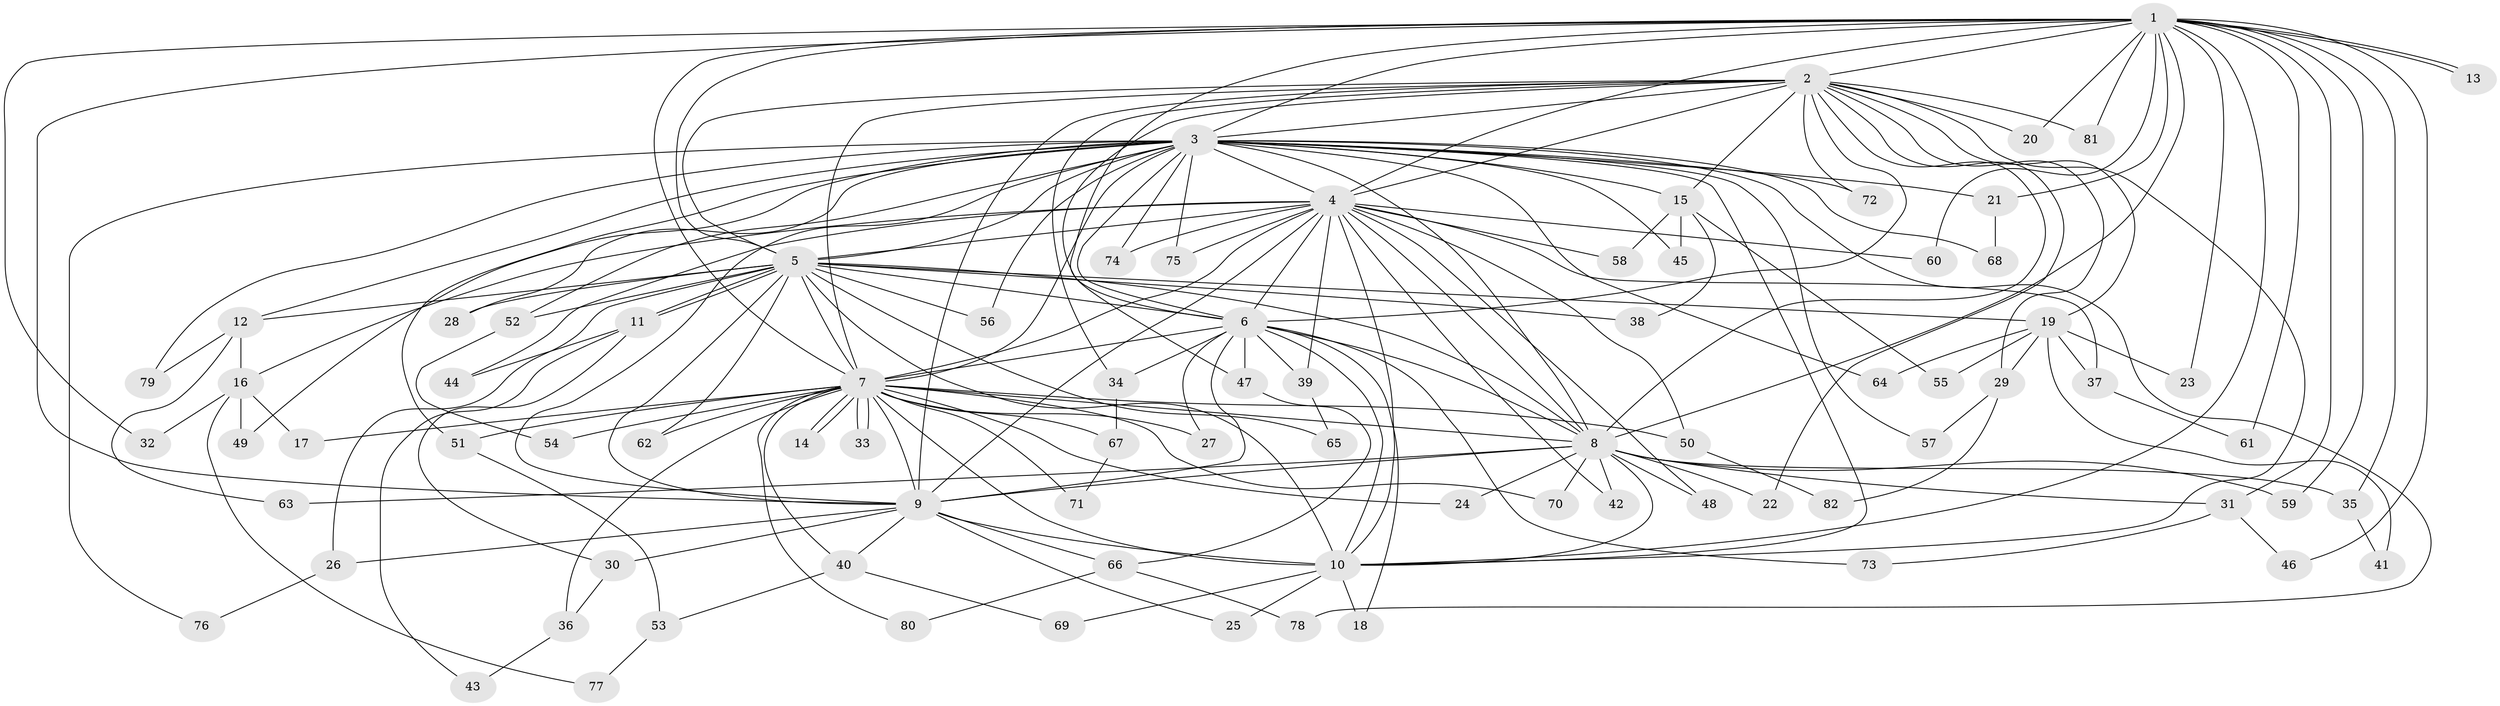 // coarse degree distribution, {7: 0.04081632653061224, 1: 0.24489795918367346, 2: 0.5714285714285714, 4: 0.061224489795918366, 17: 0.02040816326530612, 13: 0.02040816326530612, 3: 0.02040816326530612, 31: 0.02040816326530612}
// Generated by graph-tools (version 1.1) at 2025/46/03/04/25 21:46:58]
// undirected, 82 vertices, 189 edges
graph export_dot {
graph [start="1"]
  node [color=gray90,style=filled];
  1;
  2;
  3;
  4;
  5;
  6;
  7;
  8;
  9;
  10;
  11;
  12;
  13;
  14;
  15;
  16;
  17;
  18;
  19;
  20;
  21;
  22;
  23;
  24;
  25;
  26;
  27;
  28;
  29;
  30;
  31;
  32;
  33;
  34;
  35;
  36;
  37;
  38;
  39;
  40;
  41;
  42;
  43;
  44;
  45;
  46;
  47;
  48;
  49;
  50;
  51;
  52;
  53;
  54;
  55;
  56;
  57;
  58;
  59;
  60;
  61;
  62;
  63;
  64;
  65;
  66;
  67;
  68;
  69;
  70;
  71;
  72;
  73;
  74;
  75;
  76;
  77;
  78;
  79;
  80;
  81;
  82;
  1 -- 2;
  1 -- 3;
  1 -- 4;
  1 -- 5;
  1 -- 6;
  1 -- 7;
  1 -- 8;
  1 -- 9;
  1 -- 10;
  1 -- 13;
  1 -- 13;
  1 -- 20;
  1 -- 21;
  1 -- 23;
  1 -- 31;
  1 -- 32;
  1 -- 35;
  1 -- 46;
  1 -- 59;
  1 -- 60;
  1 -- 61;
  1 -- 81;
  2 -- 3;
  2 -- 4;
  2 -- 5;
  2 -- 6;
  2 -- 7;
  2 -- 8;
  2 -- 9;
  2 -- 10;
  2 -- 15;
  2 -- 19;
  2 -- 20;
  2 -- 22;
  2 -- 29;
  2 -- 34;
  2 -- 47;
  2 -- 72;
  2 -- 81;
  3 -- 4;
  3 -- 5;
  3 -- 6;
  3 -- 7;
  3 -- 8;
  3 -- 9;
  3 -- 10;
  3 -- 12;
  3 -- 15;
  3 -- 21;
  3 -- 28;
  3 -- 45;
  3 -- 49;
  3 -- 51;
  3 -- 52;
  3 -- 56;
  3 -- 57;
  3 -- 64;
  3 -- 68;
  3 -- 72;
  3 -- 74;
  3 -- 75;
  3 -- 76;
  3 -- 78;
  3 -- 79;
  4 -- 5;
  4 -- 6;
  4 -- 7;
  4 -- 8;
  4 -- 9;
  4 -- 10;
  4 -- 16;
  4 -- 37;
  4 -- 39;
  4 -- 42;
  4 -- 44;
  4 -- 48;
  4 -- 50;
  4 -- 58;
  4 -- 60;
  4 -- 74;
  4 -- 75;
  5 -- 6;
  5 -- 7;
  5 -- 8;
  5 -- 9;
  5 -- 10;
  5 -- 11;
  5 -- 11;
  5 -- 12;
  5 -- 19;
  5 -- 26;
  5 -- 28;
  5 -- 38;
  5 -- 52;
  5 -- 56;
  5 -- 62;
  5 -- 65;
  6 -- 7;
  6 -- 8;
  6 -- 9;
  6 -- 10;
  6 -- 18;
  6 -- 27;
  6 -- 34;
  6 -- 39;
  6 -- 47;
  6 -- 73;
  7 -- 8;
  7 -- 9;
  7 -- 10;
  7 -- 14;
  7 -- 14;
  7 -- 17;
  7 -- 24;
  7 -- 27;
  7 -- 33;
  7 -- 33;
  7 -- 36;
  7 -- 40;
  7 -- 50;
  7 -- 51;
  7 -- 54;
  7 -- 62;
  7 -- 67;
  7 -- 70;
  7 -- 71;
  7 -- 80;
  8 -- 9;
  8 -- 10;
  8 -- 22;
  8 -- 24;
  8 -- 31;
  8 -- 35;
  8 -- 42;
  8 -- 48;
  8 -- 59;
  8 -- 63;
  8 -- 70;
  9 -- 10;
  9 -- 25;
  9 -- 26;
  9 -- 30;
  9 -- 40;
  9 -- 66;
  10 -- 18;
  10 -- 25;
  10 -- 69;
  11 -- 30;
  11 -- 43;
  11 -- 44;
  12 -- 16;
  12 -- 63;
  12 -- 79;
  15 -- 38;
  15 -- 45;
  15 -- 55;
  15 -- 58;
  16 -- 17;
  16 -- 32;
  16 -- 49;
  16 -- 77;
  19 -- 23;
  19 -- 29;
  19 -- 37;
  19 -- 41;
  19 -- 55;
  19 -- 64;
  21 -- 68;
  26 -- 76;
  29 -- 57;
  29 -- 82;
  30 -- 36;
  31 -- 46;
  31 -- 73;
  34 -- 67;
  35 -- 41;
  36 -- 43;
  37 -- 61;
  39 -- 65;
  40 -- 53;
  40 -- 69;
  47 -- 66;
  50 -- 82;
  51 -- 53;
  52 -- 54;
  53 -- 77;
  66 -- 78;
  66 -- 80;
  67 -- 71;
}

